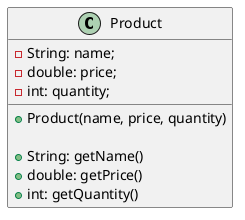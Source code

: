 @startuml
'https://plantuml.com/class-diagram

class Product {
    -String: name;
    -double: price;
    -int: quantity;

    +Product(name, price, quantity)

    +String: getName()
    +double: getPrice()
    +int: getQuantity()
}

@enduml